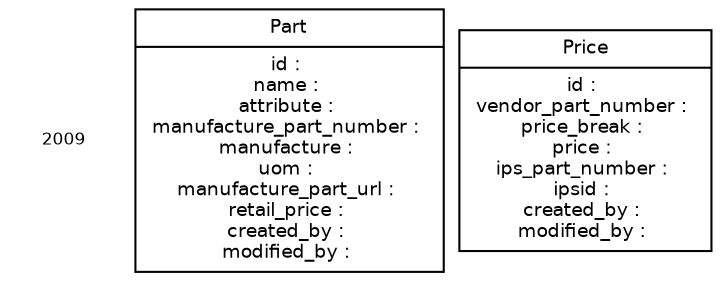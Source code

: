 digraph g {
        overlap=false;
        splines=true;
        node [fontname="Helvetica",fontsize=9];
        edge [fontname="Helvetica",fontsize=8];
        ranksep=0.1;
        nodesep=0.1;
        _schema_info [shape="plaintext", label="2009", fontname="Helvetica",fontsize=8];

    "Part" [label="{Part|id :  \nname :  \nattribute :  \nmanufacture_part_number :  \nmanufacture :  \nuom :  \nmanufacture_part_url :  \nretail_price :  \ncreated_by :  \nmodified_by :  \n}" shape="record"];
    "Price" [label="{Price|id :  \nvendor_part_number :  \nprice_break :  \nprice :  \nips_part_number :  \nipsid :  \ncreated_by :  \nmodified_by :  \n}" shape="record"];

}

